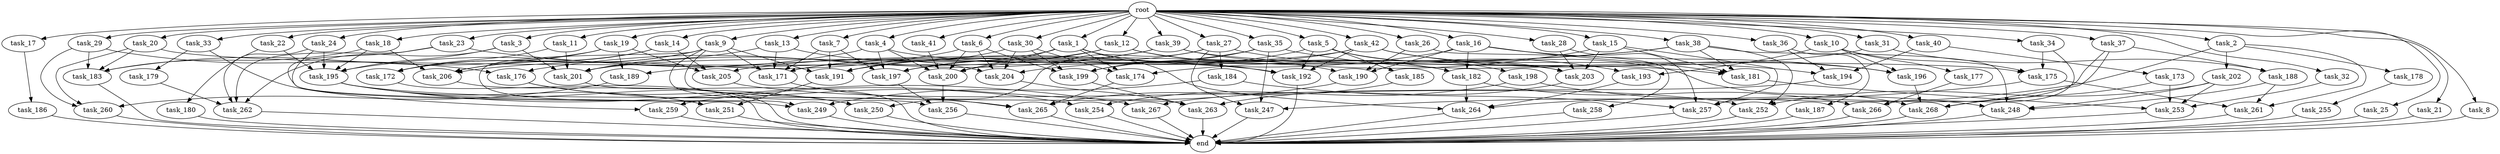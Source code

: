 digraph G {
  task_198 [size="77309411.328000"];
  task_171 [size="1297080123.392000"];
  task_32 [size="1.024000"];
  task_191 [size="1228360646.656000"];
  task_247 [size="661424963.584000"];
  task_181 [size="1451698946.048000"];
  task_27 [size="1.024000"];
  task_251 [size="2267742732.288000"];
  task_4 [size="1.024000"];
  task_2 [size="1.024000"];
  task_13 [size="1.024000"];
  task_260 [size="1546188226.560000"];
  task_256 [size="661424963.584000"];
  task_186 [size="34359738.368000"];
  task_41 [size="1.024000"];
  task_177 [size="549755813.888000"];
  task_6 [size="1.024000"];
  task_9 [size="1.024000"];
  task_175 [size="721554505.728000"];
  task_189 [size="249108103.168000"];
  task_188 [size="687194767.360000"];
  task_267 [size="893353197.568000"];
  task_259 [size="249108103.168000"];
  task_183 [size="1726576852.992000"];
  task_31 [size="1.024000"];
  task_14 [size="1.024000"];
  task_36 [size="1.024000"];
  task_266 [size="1202590842.880000"];
  task_16 [size="1.024000"];
  task_185 [size="77309411.328000"];
  task_249 [size="1082331758.592000"];
  task_263 [size="798863917.056000"];
  task_40 [size="1.024000"];
  task_252 [size="506806140.928000"];
  task_15 [size="1.024000"];
  task_10 [size="1.024000"];
  task_29 [size="1.024000"];
  task_199 [size="1005022347.264000"];
  task_250 [size="1133871366.144000"];
  task_190 [size="996432412.672000"];
  task_26 [size="1.024000"];
  task_25 [size="1.024000"];
  task_201 [size="1211180777.472000"];
  end [size="0.000000"];
  task_192 [size="1357209665.536000"];
  task_180 [size="695784701.952000"];
  task_18 [size="1.024000"];
  task_12 [size="1.024000"];
  task_33 [size="1.024000"];
  task_182 [size="1236950581.248000"];
  task_197 [size="738734374.912000"];
  task_253 [size="1288490188.800000"];
  task_173 [size="77309411.328000"];
  task_202 [size="214748364.800000"];
  task_261 [size="1288490188.800000"];
  task_184 [size="137438953.472000"];
  task_174 [size="712964571.136000"];
  task_21 [size="1.024000"];
  task_264 [size="1571958030.336000"];
  task_37 [size="1.024000"];
  task_265 [size="1108101562.368000"];
  task_196 [size="1408749273.088000"];
  task_187 [size="695784701.952000"];
  task_23 [size="1.024000"];
  task_176 [size="1408749273.088000"];
  root [size="0.000000"];
  task_5 [size="1.024000"];
  task_195 [size="2705829396.480000"];
  task_193 [size="687194767.360000"];
  task_11 [size="1.024000"];
  task_268 [size="2267742732.288000"];
  task_258 [size="309237645.312000"];
  task_194 [size="1082331758.592000"];
  task_179 [size="34359738.368000"];
  task_200 [size="1391569403.904000"];
  task_3 [size="1.024000"];
  task_19 [size="1.024000"];
  task_206 [size="1503238553.600000"];
  task_39 [size="1.024000"];
  task_22 [size="1.024000"];
  task_7 [size="1.024000"];
  task_28 [size="1.024000"];
  task_34 [size="1.024000"];
  task_262 [size="1975684956.160000"];
  task_254 [size="352187318.272000"];
  task_257 [size="2078764171.264000"];
  task_17 [size="1.024000"];
  task_248 [size="1503238553.600000"];
  task_20 [size="1.024000"];
  task_178 [size="214748364.800000"];
  task_205 [size="592705486.848000"];
  task_1 [size="1.024000"];
  task_42 [size="1.024000"];
  task_204 [size="558345748.480000"];
  task_172 [size="566935683.072000"];
  task_35 [size="1.024000"];
  task_30 [size="1.024000"];
  task_203 [size="1219770712.064000"];
  task_38 [size="1.024000"];
  task_24 [size="1.024000"];
  task_255 [size="309237645.312000"];
  task_8 [size="1.024000"];

  task_198 -> task_248 [size="209715200.000000"];
  task_198 -> task_254 [size="209715200.000000"];
  task_171 -> task_265 [size="33554432.000000"];
  task_32 -> task_253 [size="134217728.000000"];
  task_191 -> task_251 [size="838860800.000000"];
  task_247 -> end [size="1.000000"];
  task_181 -> task_253 [size="75497472.000000"];
  task_27 -> task_200 [size="134217728.000000"];
  task_27 -> task_247 [size="134217728.000000"];
  task_27 -> task_193 [size="134217728.000000"];
  task_27 -> task_184 [size="134217728.000000"];
  task_27 -> task_250 [size="134217728.000000"];
  task_251 -> end [size="1.000000"];
  task_4 -> task_203 [size="301989888.000000"];
  task_4 -> task_195 [size="301989888.000000"];
  task_4 -> task_197 [size="301989888.000000"];
  task_4 -> task_200 [size="301989888.000000"];
  task_2 -> task_264 [size="209715200.000000"];
  task_2 -> task_261 [size="209715200.000000"];
  task_2 -> task_178 [size="209715200.000000"];
  task_2 -> task_202 [size="209715200.000000"];
  task_13 -> task_204 [size="33554432.000000"];
  task_13 -> task_201 [size="33554432.000000"];
  task_13 -> task_171 [size="33554432.000000"];
  task_260 -> end [size="1.000000"];
  task_256 -> end [size="1.000000"];
  task_186 -> end [size="1.000000"];
  task_41 -> task_200 [size="209715200.000000"];
  task_177 -> task_266 [size="301989888.000000"];
  task_6 -> task_200 [size="301989888.000000"];
  task_6 -> task_204 [size="301989888.000000"];
  task_6 -> task_199 [size="301989888.000000"];
  task_6 -> task_206 [size="301989888.000000"];
  task_9 -> task_249 [size="75497472.000000"];
  task_9 -> task_171 [size="75497472.000000"];
  task_9 -> task_206 [size="75497472.000000"];
  task_9 -> task_191 [size="75497472.000000"];
  task_9 -> task_263 [size="75497472.000000"];
  task_9 -> task_172 [size="75497472.000000"];
  task_9 -> task_256 [size="75497472.000000"];
  task_175 -> task_247 [size="209715200.000000"];
  task_175 -> task_261 [size="209715200.000000"];
  task_189 -> task_260 [size="536870912.000000"];
  task_188 -> task_261 [size="838860800.000000"];
  task_188 -> task_248 [size="838860800.000000"];
  task_267 -> end [size="1.000000"];
  task_259 -> end [size="1.000000"];
  task_183 -> end [size="1.000000"];
  task_31 -> task_188 [size="134217728.000000"];
  task_31 -> task_205 [size="134217728.000000"];
  task_14 -> task_205 [size="411041792.000000"];
  task_14 -> task_172 [size="411041792.000000"];
  task_14 -> task_206 [size="411041792.000000"];
  task_36 -> task_187 [size="679477248.000000"];
  task_36 -> task_194 [size="679477248.000000"];
  task_266 -> end [size="1.000000"];
  task_16 -> task_190 [size="536870912.000000"];
  task_16 -> task_191 [size="536870912.000000"];
  task_16 -> task_182 [size="536870912.000000"];
  task_16 -> task_181 [size="536870912.000000"];
  task_16 -> task_196 [size="536870912.000000"];
  task_185 -> task_265 [size="134217728.000000"];
  task_249 -> end [size="1.000000"];
  task_263 -> end [size="1.000000"];
  task_40 -> task_194 [size="75497472.000000"];
  task_40 -> task_173 [size="75497472.000000"];
  task_252 -> end [size="1.000000"];
  task_15 -> task_203 [size="134217728.000000"];
  task_15 -> task_204 [size="134217728.000000"];
  task_15 -> task_181 [size="134217728.000000"];
  task_15 -> task_257 [size="134217728.000000"];
  task_10 -> task_175 [size="536870912.000000"];
  task_10 -> task_193 [size="536870912.000000"];
  task_10 -> task_177 [size="536870912.000000"];
  task_10 -> task_196 [size="536870912.000000"];
  task_29 -> task_176 [size="838860800.000000"];
  task_29 -> task_183 [size="838860800.000000"];
  task_29 -> task_260 [size="838860800.000000"];
  task_199 -> task_263 [size="33554432.000000"];
  task_250 -> end [size="1.000000"];
  task_190 -> task_259 [size="209715200.000000"];
  task_26 -> task_258 [size="301989888.000000"];
  task_26 -> task_190 [size="301989888.000000"];
  task_25 -> end [size="1.000000"];
  task_201 -> end [size="1.000000"];
  task_192 -> end [size="1.000000"];
  task_180 -> end [size="1.000000"];
  task_18 -> task_195 [size="679477248.000000"];
  task_18 -> task_183 [size="679477248.000000"];
  task_18 -> task_206 [size="679477248.000000"];
  task_12 -> task_201 [size="134217728.000000"];
  task_12 -> task_182 [size="134217728.000000"];
  task_12 -> task_197 [size="134217728.000000"];
  task_12 -> task_190 [size="134217728.000000"];
  task_33 -> task_259 [size="33554432.000000"];
  task_33 -> task_179 [size="33554432.000000"];
  task_182 -> task_266 [size="838860800.000000"];
  task_182 -> task_264 [size="838860800.000000"];
  task_197 -> task_256 [size="536870912.000000"];
  task_253 -> end [size="1.000000"];
  task_173 -> task_253 [size="838860800.000000"];
  task_173 -> task_268 [size="838860800.000000"];
  task_202 -> task_252 [size="209715200.000000"];
  task_202 -> task_248 [size="209715200.000000"];
  task_202 -> task_253 [size="209715200.000000"];
  task_261 -> end [size="1.000000"];
  task_184 -> task_249 [size="679477248.000000"];
  task_184 -> task_257 [size="679477248.000000"];
  task_174 -> task_265 [size="75497472.000000"];
  task_21 -> end [size="1.000000"];
  task_264 -> end [size="1.000000"];
  task_37 -> task_257 [size="536870912.000000"];
  task_37 -> task_188 [size="536870912.000000"];
  task_37 -> task_268 [size="536870912.000000"];
  task_265 -> end [size="1.000000"];
  task_196 -> task_268 [size="536870912.000000"];
  task_187 -> end [size="1.000000"];
  task_23 -> task_192 [size="536870912.000000"];
  task_23 -> task_262 [size="536870912.000000"];
  task_23 -> task_251 [size="536870912.000000"];
  task_176 -> task_250 [size="134217728.000000"];
  task_176 -> task_254 [size="134217728.000000"];
  root -> task_12 [size="1.000000"];
  root -> task_36 [size="1.000000"];
  root -> task_16 [size="1.000000"];
  root -> task_9 [size="1.000000"];
  root -> task_39 [size="1.000000"];
  root -> task_11 [size="1.000000"];
  root -> task_22 [size="1.000000"];
  root -> task_7 [size="1.000000"];
  root -> task_33 [size="1.000000"];
  root -> task_28 [size="1.000000"];
  root -> task_4 [size="1.000000"];
  root -> task_34 [size="1.000000"];
  root -> task_2 [size="1.000000"];
  root -> task_15 [size="1.000000"];
  root -> task_10 [size="1.000000"];
  root -> task_29 [size="1.000000"];
  root -> task_21 [size="1.000000"];
  root -> task_17 [size="1.000000"];
  root -> task_18 [size="1.000000"];
  root -> task_41 [size="1.000000"];
  root -> task_20 [size="1.000000"];
  root -> task_23 [size="1.000000"];
  root -> task_42 [size="1.000000"];
  root -> task_6 [size="1.000000"];
  root -> task_32 [size="1.000000"];
  root -> task_5 [size="1.000000"];
  root -> task_37 [size="1.000000"];
  root -> task_26 [size="1.000000"];
  root -> task_25 [size="1.000000"];
  root -> task_31 [size="1.000000"];
  root -> task_35 [size="1.000000"];
  root -> task_13 [size="1.000000"];
  root -> task_30 [size="1.000000"];
  root -> task_19 [size="1.000000"];
  root -> task_1 [size="1.000000"];
  root -> task_40 [size="1.000000"];
  root -> task_38 [size="1.000000"];
  root -> task_24 [size="1.000000"];
  root -> task_3 [size="1.000000"];
  root -> task_8 [size="1.000000"];
  root -> task_27 [size="1.000000"];
  root -> task_14 [size="1.000000"];
  task_5 -> task_203 [size="75497472.000000"];
  task_5 -> task_192 [size="75497472.000000"];
  task_5 -> task_185 [size="75497472.000000"];
  task_5 -> task_197 [size="75497472.000000"];
  task_5 -> task_198 [size="75497472.000000"];
  task_195 -> task_250 [size="838860800.000000"];
  task_195 -> task_267 [size="838860800.000000"];
  task_195 -> task_251 [size="838860800.000000"];
  task_195 -> task_265 [size="838860800.000000"];
  task_193 -> task_264 [size="75497472.000000"];
  task_11 -> task_201 [size="33554432.000000"];
  task_11 -> task_172 [size="33554432.000000"];
  task_268 -> end [size="1.000000"];
  task_258 -> end [size="1.000000"];
  task_194 -> task_267 [size="33554432.000000"];
  task_179 -> task_262 [size="411041792.000000"];
  task_200 -> task_256 [size="33554432.000000"];
  task_3 -> task_201 [size="679477248.000000"];
  task_3 -> task_195 [size="679477248.000000"];
  task_3 -> task_262 [size="679477248.000000"];
  task_19 -> task_189 [size="33554432.000000"];
  task_19 -> task_183 [size="33554432.000000"];
  task_19 -> task_172 [size="33554432.000000"];
  task_19 -> task_205 [size="33554432.000000"];
  task_206 -> end [size="1.000000"];
  task_39 -> task_176 [size="536870912.000000"];
  task_39 -> task_182 [size="536870912.000000"];
  task_39 -> task_181 [size="536870912.000000"];
  task_39 -> task_171 [size="536870912.000000"];
  task_22 -> task_195 [size="679477248.000000"];
  task_22 -> task_180 [size="679477248.000000"];
  task_7 -> task_197 [size="209715200.000000"];
  task_7 -> task_171 [size="209715200.000000"];
  task_7 -> task_191 [size="209715200.000000"];
  task_28 -> task_203 [size="679477248.000000"];
  task_28 -> task_257 [size="679477248.000000"];
  task_34 -> task_175 [size="33554432.000000"];
  task_34 -> task_266 [size="33554432.000000"];
  task_262 -> end [size="1.000000"];
  task_254 -> end [size="1.000000"];
  task_257 -> end [size="1.000000"];
  task_17 -> task_186 [size="33554432.000000"];
  task_248 -> end [size="1.000000"];
  task_20 -> task_175 [size="134217728.000000"];
  task_20 -> task_183 [size="134217728.000000"];
  task_20 -> task_260 [size="134217728.000000"];
  task_178 -> task_255 [size="301989888.000000"];
  task_205 -> task_252 [size="75497472.000000"];
  task_1 -> task_200 [size="411041792.000000"];
  task_1 -> task_192 [size="411041792.000000"];
  task_1 -> task_171 [size="411041792.000000"];
  task_1 -> task_264 [size="411041792.000000"];
  task_1 -> task_174 [size="411041792.000000"];
  task_42 -> task_199 [size="301989888.000000"];
  task_42 -> task_192 [size="301989888.000000"];
  task_42 -> task_201 [size="301989888.000000"];
  task_42 -> task_268 [size="301989888.000000"];
  task_42 -> task_196 [size="301989888.000000"];
  task_204 -> task_263 [size="536870912.000000"];
  task_172 -> end [size="1.000000"];
  task_35 -> task_194 [size="301989888.000000"];
  task_35 -> task_247 [size="301989888.000000"];
  task_35 -> task_199 [size="301989888.000000"];
  task_35 -> task_191 [size="301989888.000000"];
  task_30 -> task_204 [size="75497472.000000"];
  task_30 -> task_199 [size="75497472.000000"];
  task_30 -> task_174 [size="75497472.000000"];
  task_30 -> task_191 [size="75497472.000000"];
  task_203 -> task_263 [size="134217728.000000"];
  task_38 -> task_189 [size="209715200.000000"];
  task_38 -> task_252 [size="209715200.000000"];
  task_38 -> task_248 [size="209715200.000000"];
  task_38 -> task_181 [size="209715200.000000"];
  task_38 -> task_174 [size="209715200.000000"];
  task_24 -> task_195 [size="301989888.000000"];
  task_24 -> task_262 [size="301989888.000000"];
  task_24 -> task_249 [size="301989888.000000"];
  task_255 -> end [size="1.000000"];
  task_8 -> end [size="1.000000"];
}
